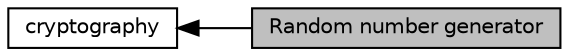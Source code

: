 digraph "Random number generator"
{
  edge [fontname="Helvetica",fontsize="10",labelfontname="Helvetica",labelfontsize="10"];
  node [fontname="Helvetica",fontsize="10",shape=box];
  rankdir=LR;
  Node2 [label="cryptography",height=0.2,width=0.4,color="black", fillcolor="white", style="filled",URL="$d5/dfc/group__crypto.html",tooltip="Depends on general utilities and either OpenSSL or Intel ippcp."];
  Node1 [label="Random number generator",height=0.2,width=0.4,color="black", fillcolor="grey75", style="filled", fontcolor="black",tooltip="Cryptographically secure random numbers using pseudorandom number generator."];
  Node2->Node1 [shape=plaintext, dir="back", style="solid"];
}
